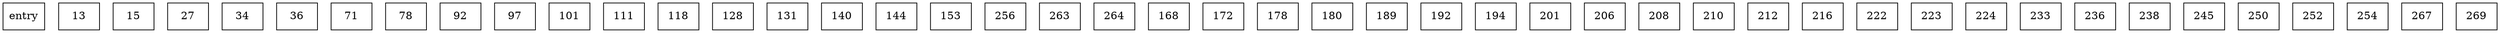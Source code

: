 digraph ControlFlowGraph {
    node [shape=rectangle]

    entry [label="entry"]
    13 [label="13"]
    15 [label="15"]
    27 [label="27"]
    34 [label="34"]
    36 [label="36"]
    71 [label="71"]
    78 [label="78"]
    92 [label="92"]
    97 [label="97"]
    101 [label="101"]
    111 [label="111"]
    118 [label="118"]
    128 [label="128"]
    131 [label="131"]
    140 [label="140"]
    144 [label="144"]
    153 [label="153"]
    256 [label="256"]
    263 [label="263"]
    264 [label="264"]
    168 [label="168"]
    172 [label="172"]
    178 [label="178"]
    180 [label="180"]
    189 [label="189"]
    192 [label="192"]
    194 [label="194"]
    201 [label="201"]
    206 [label="206"]
    208 [label="208"]
    210 [label="210"]
    212 [label="212"]
    216 [label="216"]
    222 [label="222"]
    223 [label="223"]
    224 [label="224"]
    233 [label="233"]
    236 [label="236"]
    238 [label="238"]
    245 [label="245"]
    250 [label="250"]
    252 [label="252"]
    254 [label="254"]
    267 [label="267"]
    269 [label="269"]
}